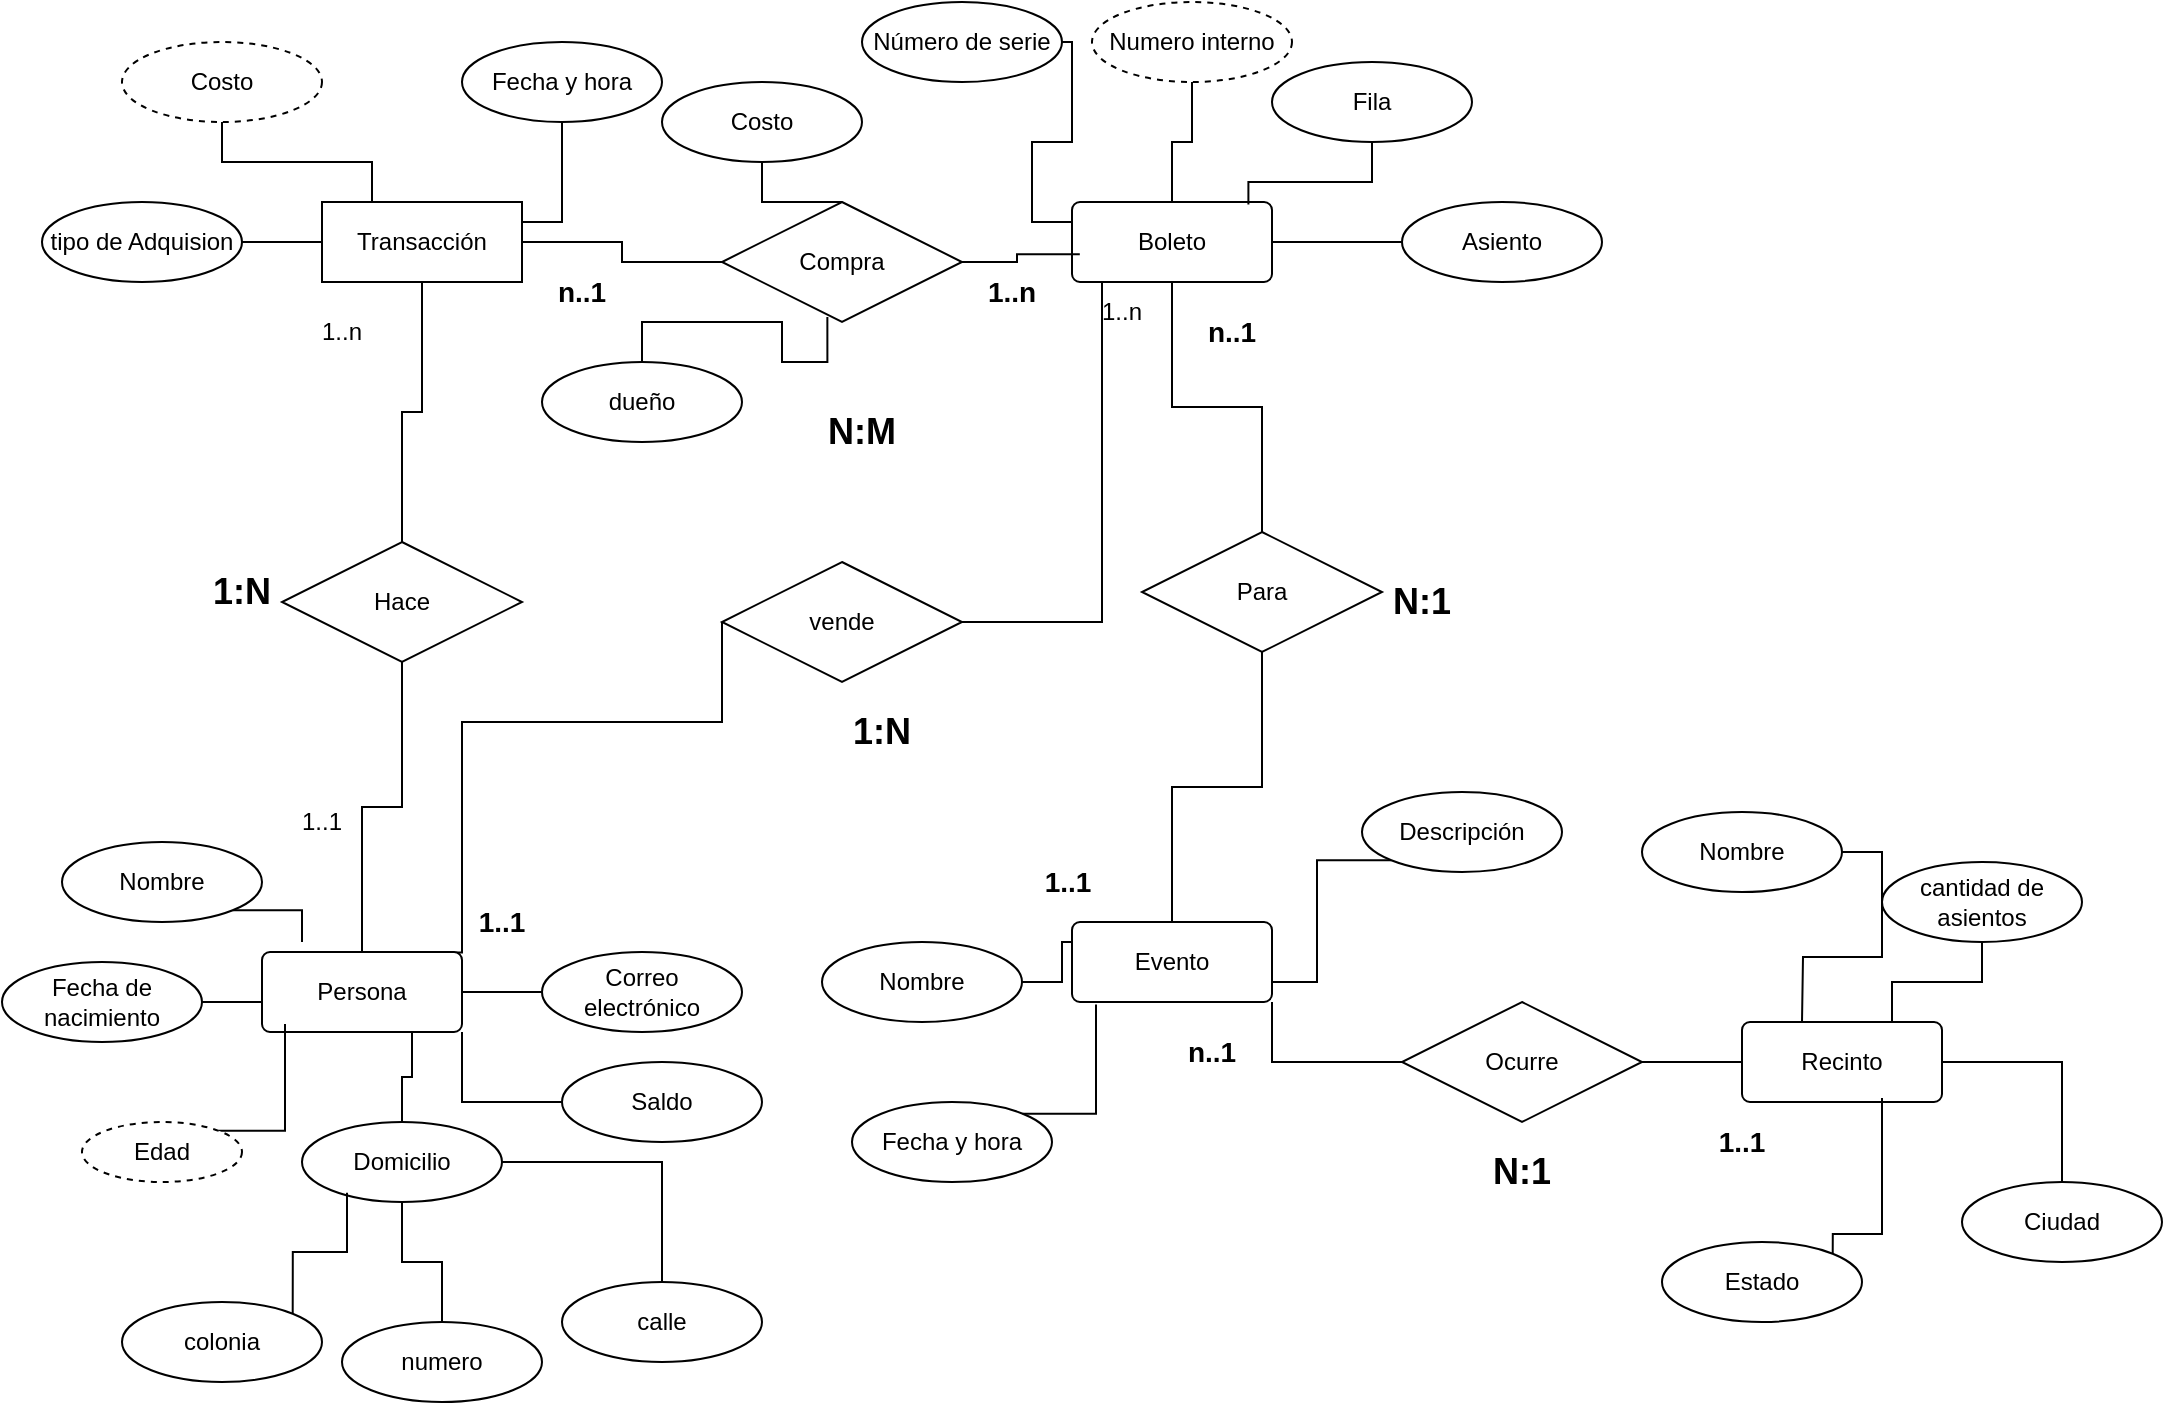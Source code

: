 <mxfile version="26.0.14">
  <diagram name="Página-1" id="JQGWfBgSjvmWURfwQRNJ">
    <mxGraphModel dx="1976" dy="804" grid="1" gridSize="10" guides="1" tooltips="1" connect="1" arrows="1" fold="1" page="1" pageScale="1" pageWidth="827" pageHeight="1169" math="0" shadow="0">
      <root>
        <mxCell id="0" />
        <mxCell id="1" parent="0" />
        <mxCell id="ULvDlD9Oqm8bPdQTXCZo-31" style="edgeStyle=orthogonalEdgeStyle;rounded=0;orthogonalLoop=1;jettySize=auto;html=1;entryX=0.5;entryY=0;entryDx=0;entryDy=0;endArrow=none;startFill=0;" parent="1" source="ULvDlD9Oqm8bPdQTXCZo-1" target="ULvDlD9Oqm8bPdQTXCZo-25" edge="1">
          <mxGeometry relative="1" as="geometry" />
        </mxCell>
        <mxCell id="ULvDlD9Oqm8bPdQTXCZo-1" value="Boleto" style="rounded=1;arcSize=10;whiteSpace=wrap;html=1;align=center;" parent="1" vertex="1">
          <mxGeometry x="425" y="120" width="100" height="40" as="geometry" />
        </mxCell>
        <mxCell id="1qpl8nGFopjfrL8n59NP-15" style="edgeStyle=orthogonalEdgeStyle;rounded=0;orthogonalLoop=1;jettySize=auto;html=1;exitX=1;exitY=1;exitDx=0;exitDy=0;entryX=0;entryY=0.5;entryDx=0;entryDy=0;endArrow=none;startFill=0;" edge="1" parent="1" source="ULvDlD9Oqm8bPdQTXCZo-2" target="1qpl8nGFopjfrL8n59NP-14">
          <mxGeometry relative="1" as="geometry" />
        </mxCell>
        <mxCell id="ULvDlD9Oqm8bPdQTXCZo-2" value="Evento" style="rounded=1;arcSize=10;whiteSpace=wrap;html=1;align=center;" parent="1" vertex="1">
          <mxGeometry x="425" y="480" width="100" height="40" as="geometry" />
        </mxCell>
        <mxCell id="ULvDlD9Oqm8bPdQTXCZo-27" style="edgeStyle=orthogonalEdgeStyle;rounded=0;orthogonalLoop=1;jettySize=auto;html=1;exitX=0.5;exitY=0;exitDx=0;exitDy=0;entryX=0.5;entryY=1;entryDx=0;entryDy=0;endArrow=none;startFill=0;" parent="1" source="ULvDlD9Oqm8bPdQTXCZo-3" target="ULvDlD9Oqm8bPdQTXCZo-24" edge="1">
          <mxGeometry relative="1" as="geometry" />
        </mxCell>
        <mxCell id="ULvDlD9Oqm8bPdQTXCZo-64" style="edgeStyle=orthogonalEdgeStyle;rounded=0;orthogonalLoop=1;jettySize=auto;html=1;exitX=0.859;exitY=0.005;exitDx=0;exitDy=0;entryX=0;entryY=0.5;entryDx=0;entryDy=0;endArrow=none;startFill=0;exitPerimeter=0;" parent="1" source="ULvDlD9Oqm8bPdQTXCZo-3" target="ULvDlD9Oqm8bPdQTXCZo-62" edge="1">
          <mxGeometry relative="1" as="geometry">
            <Array as="points">
              <mxPoint x="120" y="495" />
              <mxPoint x="120" y="380" />
              <mxPoint x="250" y="380" />
            </Array>
          </mxGeometry>
        </mxCell>
        <mxCell id="ULvDlD9Oqm8bPdQTXCZo-3" value="Persona" style="rounded=1;arcSize=10;whiteSpace=wrap;html=1;align=center;" parent="1" vertex="1">
          <mxGeometry x="20" y="495" width="100" height="40" as="geometry" />
        </mxCell>
        <mxCell id="ULvDlD9Oqm8bPdQTXCZo-29" style="edgeStyle=orthogonalEdgeStyle;rounded=0;orthogonalLoop=1;jettySize=auto;html=1;entryX=0;entryY=0.5;entryDx=0;entryDy=0;endArrow=none;startFill=0;" parent="1" source="ULvDlD9Oqm8bPdQTXCZo-4" target="ULvDlD9Oqm8bPdQTXCZo-26" edge="1">
          <mxGeometry relative="1" as="geometry" />
        </mxCell>
        <mxCell id="ULvDlD9Oqm8bPdQTXCZo-4" value="Transacción" style="whiteSpace=wrap;html=1;align=center;" parent="1" vertex="1">
          <mxGeometry x="50" y="120" width="100" height="40" as="geometry" />
        </mxCell>
        <mxCell id="ULvDlD9Oqm8bPdQTXCZo-39" style="edgeStyle=orthogonalEdgeStyle;rounded=0;orthogonalLoop=1;jettySize=auto;html=1;endArrow=none;startFill=0;" parent="1" source="ULvDlD9Oqm8bPdQTXCZo-5" target="ULvDlD9Oqm8bPdQTXCZo-4" edge="1">
          <mxGeometry relative="1" as="geometry" />
        </mxCell>
        <mxCell id="ULvDlD9Oqm8bPdQTXCZo-5" value="tipo de Adquision" style="ellipse;whiteSpace=wrap;html=1;align=center;" parent="1" vertex="1">
          <mxGeometry x="-90" y="120" width="100" height="40" as="geometry" />
        </mxCell>
        <mxCell id="ULvDlD9Oqm8bPdQTXCZo-35" style="edgeStyle=orthogonalEdgeStyle;rounded=0;orthogonalLoop=1;jettySize=auto;html=1;exitX=1;exitY=0.5;exitDx=0;exitDy=0;entryX=0;entryY=0.5;entryDx=0;entryDy=0;endArrow=none;startFill=0;" parent="1" source="ULvDlD9Oqm8bPdQTXCZo-6" target="ULvDlD9Oqm8bPdQTXCZo-3" edge="1">
          <mxGeometry relative="1" as="geometry" />
        </mxCell>
        <mxCell id="ULvDlD9Oqm8bPdQTXCZo-6" value="Fecha de nacimiento" style="ellipse;whiteSpace=wrap;html=1;align=center;" parent="1" vertex="1">
          <mxGeometry x="-110" y="500" width="100" height="40" as="geometry" />
        </mxCell>
        <mxCell id="ULvDlD9Oqm8bPdQTXCZo-37" style="edgeStyle=orthogonalEdgeStyle;rounded=0;orthogonalLoop=1;jettySize=auto;html=1;exitX=0.5;exitY=0;exitDx=0;exitDy=0;entryX=0.75;entryY=1;entryDx=0;entryDy=0;endArrow=none;startFill=0;" parent="1" source="ULvDlD9Oqm8bPdQTXCZo-7" target="ULvDlD9Oqm8bPdQTXCZo-3" edge="1">
          <mxGeometry relative="1" as="geometry" />
        </mxCell>
        <mxCell id="ULvDlD9Oqm8bPdQTXCZo-7" value="Domicilio" style="ellipse;whiteSpace=wrap;html=1;align=center;" parent="1" vertex="1">
          <mxGeometry x="40" y="580" width="100" height="40" as="geometry" />
        </mxCell>
        <mxCell id="ULvDlD9Oqm8bPdQTXCZo-8" value="Estado" style="ellipse;whiteSpace=wrap;html=1;align=center;" parent="1" vertex="1">
          <mxGeometry x="720" y="640" width="100" height="40" as="geometry" />
        </mxCell>
        <mxCell id="ULvDlD9Oqm8bPdQTXCZo-47" style="edgeStyle=orthogonalEdgeStyle;rounded=0;orthogonalLoop=1;jettySize=auto;html=1;exitX=0;exitY=1;exitDx=0;exitDy=0;entryX=1;entryY=0.75;entryDx=0;entryDy=0;endArrow=none;startFill=0;" parent="1" source="ULvDlD9Oqm8bPdQTXCZo-9" target="ULvDlD9Oqm8bPdQTXCZo-2" edge="1">
          <mxGeometry relative="1" as="geometry" />
        </mxCell>
        <mxCell id="ULvDlD9Oqm8bPdQTXCZo-9" value="Descripción" style="ellipse;whiteSpace=wrap;html=1;align=center;" parent="1" vertex="1">
          <mxGeometry x="570" y="415" width="100" height="40" as="geometry" />
        </mxCell>
        <mxCell id="1qpl8nGFopjfrL8n59NP-7" style="edgeStyle=orthogonalEdgeStyle;rounded=0;orthogonalLoop=1;jettySize=auto;html=1;exitX=0.5;exitY=0;exitDx=0;exitDy=0;entryX=1;entryY=0.5;entryDx=0;entryDy=0;endArrow=none;startFill=0;" edge="1" parent="1" source="ULvDlD9Oqm8bPdQTXCZo-11" target="1qpl8nGFopjfrL8n59NP-6">
          <mxGeometry relative="1" as="geometry" />
        </mxCell>
        <mxCell id="ULvDlD9Oqm8bPdQTXCZo-11" value="Ciudad" style="ellipse;whiteSpace=wrap;html=1;align=center;" parent="1" vertex="1">
          <mxGeometry x="870" y="610" width="100" height="40" as="geometry" />
        </mxCell>
        <mxCell id="ULvDlD9Oqm8bPdQTXCZo-41" style="edgeStyle=orthogonalEdgeStyle;rounded=0;orthogonalLoop=1;jettySize=auto;html=1;exitX=0.5;exitY=1;exitDx=0;exitDy=0;entryX=1;entryY=0.25;entryDx=0;entryDy=0;endArrow=none;startFill=0;" parent="1" source="ULvDlD9Oqm8bPdQTXCZo-12" target="ULvDlD9Oqm8bPdQTXCZo-4" edge="1">
          <mxGeometry relative="1" as="geometry" />
        </mxCell>
        <mxCell id="ULvDlD9Oqm8bPdQTXCZo-12" value="Fecha y hora" style="ellipse;whiteSpace=wrap;html=1;align=center;" parent="1" vertex="1">
          <mxGeometry x="120" y="40" width="100" height="40" as="geometry" />
        </mxCell>
        <mxCell id="ULvDlD9Oqm8bPdQTXCZo-45" style="edgeStyle=orthogonalEdgeStyle;rounded=0;orthogonalLoop=1;jettySize=auto;html=1;entryX=1;entryY=0.5;entryDx=0;entryDy=0;endArrow=none;startFill=0;" parent="1" source="ULvDlD9Oqm8bPdQTXCZo-13" target="ULvDlD9Oqm8bPdQTXCZo-1" edge="1">
          <mxGeometry relative="1" as="geometry" />
        </mxCell>
        <mxCell id="ULvDlD9Oqm8bPdQTXCZo-13" value="Asiento" style="ellipse;whiteSpace=wrap;html=1;align=center;" parent="1" vertex="1">
          <mxGeometry x="590" y="120" width="100" height="40" as="geometry" />
        </mxCell>
        <mxCell id="ULvDlD9Oqm8bPdQTXCZo-14" value="Fila" style="ellipse;whiteSpace=wrap;html=1;align=center;" parent="1" vertex="1">
          <mxGeometry x="525" y="50" width="100" height="40" as="geometry" />
        </mxCell>
        <mxCell id="ULvDlD9Oqm8bPdQTXCZo-42" style="edgeStyle=orthogonalEdgeStyle;rounded=0;orthogonalLoop=1;jettySize=auto;html=1;entryX=0;entryY=0.25;entryDx=0;entryDy=0;endArrow=none;startFill=0;" parent="1" source="ULvDlD9Oqm8bPdQTXCZo-15" target="ULvDlD9Oqm8bPdQTXCZo-1" edge="1">
          <mxGeometry relative="1" as="geometry">
            <Array as="points">
              <mxPoint x="425" y="40" />
              <mxPoint x="425" y="90" />
              <mxPoint x="405" y="90" />
              <mxPoint x="405" y="130" />
            </Array>
          </mxGeometry>
        </mxCell>
        <mxCell id="ULvDlD9Oqm8bPdQTXCZo-15" value="Número de serie" style="ellipse;whiteSpace=wrap;html=1;align=center;" parent="1" vertex="1">
          <mxGeometry x="320" y="20" width="100" height="40" as="geometry" />
        </mxCell>
        <mxCell id="ULvDlD9Oqm8bPdQTXCZo-51" style="edgeStyle=orthogonalEdgeStyle;rounded=0;orthogonalLoop=1;jettySize=auto;html=1;entryX=0;entryY=0.25;entryDx=0;entryDy=0;endArrow=none;startFill=0;" parent="1" source="ULvDlD9Oqm8bPdQTXCZo-16" target="ULvDlD9Oqm8bPdQTXCZo-2" edge="1">
          <mxGeometry relative="1" as="geometry" />
        </mxCell>
        <mxCell id="ULvDlD9Oqm8bPdQTXCZo-16" value="Nombre" style="ellipse;whiteSpace=wrap;html=1;align=center;" parent="1" vertex="1">
          <mxGeometry x="300" y="490" width="100" height="40" as="geometry" />
        </mxCell>
        <mxCell id="ULvDlD9Oqm8bPdQTXCZo-43" value="" style="edgeStyle=orthogonalEdgeStyle;rounded=0;orthogonalLoop=1;jettySize=auto;html=1;endArrow=none;startFill=0;" parent="1" source="ULvDlD9Oqm8bPdQTXCZo-17" target="ULvDlD9Oqm8bPdQTXCZo-1" edge="1">
          <mxGeometry relative="1" as="geometry" />
        </mxCell>
        <mxCell id="ULvDlD9Oqm8bPdQTXCZo-17" value="Numero interno" style="ellipse;whiteSpace=wrap;html=1;align=center;dashed=1;" parent="1" vertex="1">
          <mxGeometry x="435" y="20" width="100" height="40" as="geometry" />
        </mxCell>
        <mxCell id="ULvDlD9Oqm8bPdQTXCZo-18" value="Fecha y hora" style="ellipse;whiteSpace=wrap;html=1;align=center;" parent="1" vertex="1">
          <mxGeometry x="315" y="570" width="100" height="40" as="geometry" />
        </mxCell>
        <mxCell id="ULvDlD9Oqm8bPdQTXCZo-34" style="edgeStyle=orthogonalEdgeStyle;rounded=0;orthogonalLoop=1;jettySize=auto;html=1;exitX=1;exitY=1;exitDx=0;exitDy=0;endArrow=none;startFill=0;" parent="1" source="ULvDlD9Oqm8bPdQTXCZo-19" edge="1">
          <mxGeometry relative="1" as="geometry">
            <mxPoint x="40" y="490" as="targetPoint" />
          </mxGeometry>
        </mxCell>
        <mxCell id="ULvDlD9Oqm8bPdQTXCZo-19" value="Nombre" style="ellipse;whiteSpace=wrap;html=1;align=center;" parent="1" vertex="1">
          <mxGeometry x="-80" y="440" width="100" height="40" as="geometry" />
        </mxCell>
        <mxCell id="ULvDlD9Oqm8bPdQTXCZo-36" style="edgeStyle=orthogonalEdgeStyle;rounded=0;orthogonalLoop=1;jettySize=auto;html=1;exitX=1;exitY=0;exitDx=0;exitDy=0;endArrow=none;startFill=0;entryX=0.115;entryY=0.9;entryDx=0;entryDy=0;entryPerimeter=0;" parent="1" source="ULvDlD9Oqm8bPdQTXCZo-20" target="ULvDlD9Oqm8bPdQTXCZo-3" edge="1">
          <mxGeometry relative="1" as="geometry">
            <mxPoint x="30" y="540" as="targetPoint" />
          </mxGeometry>
        </mxCell>
        <mxCell id="ULvDlD9Oqm8bPdQTXCZo-20" value="Edad" style="ellipse;whiteSpace=wrap;html=1;align=center;dashed=1;" parent="1" vertex="1">
          <mxGeometry x="-70" y="580" width="80" height="30" as="geometry" />
        </mxCell>
        <mxCell id="ULvDlD9Oqm8bPdQTXCZo-40" style="edgeStyle=orthogonalEdgeStyle;rounded=0;orthogonalLoop=1;jettySize=auto;html=1;entryX=0.25;entryY=0;entryDx=0;entryDy=0;endArrow=none;startFill=0;" parent="1" source="ULvDlD9Oqm8bPdQTXCZo-22" target="ULvDlD9Oqm8bPdQTXCZo-4" edge="1">
          <mxGeometry relative="1" as="geometry" />
        </mxCell>
        <mxCell id="ULvDlD9Oqm8bPdQTXCZo-22" value="Costo" style="ellipse;whiteSpace=wrap;html=1;align=center;dashed=1;" parent="1" vertex="1">
          <mxGeometry x="-50" y="40" width="100" height="40" as="geometry" />
        </mxCell>
        <mxCell id="ULvDlD9Oqm8bPdQTXCZo-38" style="edgeStyle=orthogonalEdgeStyle;rounded=0;orthogonalLoop=1;jettySize=auto;html=1;exitX=0;exitY=0.5;exitDx=0;exitDy=0;endArrow=none;startFill=0;" parent="1" source="ULvDlD9Oqm8bPdQTXCZo-23" target="ULvDlD9Oqm8bPdQTXCZo-3" edge="1">
          <mxGeometry relative="1" as="geometry" />
        </mxCell>
        <mxCell id="ULvDlD9Oqm8bPdQTXCZo-23" value="Correo electrónico" style="ellipse;whiteSpace=wrap;html=1;align=center;" parent="1" vertex="1">
          <mxGeometry x="160" y="495" width="100" height="40" as="geometry" />
        </mxCell>
        <mxCell id="ULvDlD9Oqm8bPdQTXCZo-28" style="edgeStyle=orthogonalEdgeStyle;rounded=0;orthogonalLoop=1;jettySize=auto;html=1;endArrow=none;startFill=0;" parent="1" source="ULvDlD9Oqm8bPdQTXCZo-24" target="ULvDlD9Oqm8bPdQTXCZo-4" edge="1">
          <mxGeometry relative="1" as="geometry" />
        </mxCell>
        <mxCell id="ULvDlD9Oqm8bPdQTXCZo-24" value="Hace" style="shape=rhombus;perimeter=rhombusPerimeter;whiteSpace=wrap;html=1;align=center;" parent="1" vertex="1">
          <mxGeometry x="30" y="290" width="120" height="60" as="geometry" />
        </mxCell>
        <mxCell id="ULvDlD9Oqm8bPdQTXCZo-32" style="edgeStyle=orthogonalEdgeStyle;rounded=0;orthogonalLoop=1;jettySize=auto;html=1;endArrow=none;startFill=0;" parent="1" source="ULvDlD9Oqm8bPdQTXCZo-25" target="ULvDlD9Oqm8bPdQTXCZo-2" edge="1">
          <mxGeometry relative="1" as="geometry" />
        </mxCell>
        <mxCell id="ULvDlD9Oqm8bPdQTXCZo-25" value="Para" style="shape=rhombus;perimeter=rhombusPerimeter;whiteSpace=wrap;html=1;align=center;" parent="1" vertex="1">
          <mxGeometry x="460" y="285" width="120" height="60" as="geometry" />
        </mxCell>
        <mxCell id="ULvDlD9Oqm8bPdQTXCZo-26" value="Compra" style="shape=rhombus;perimeter=rhombusPerimeter;whiteSpace=wrap;html=1;align=center;" parent="1" vertex="1">
          <mxGeometry x="250" y="120" width="120" height="60" as="geometry" />
        </mxCell>
        <mxCell id="ULvDlD9Oqm8bPdQTXCZo-44" style="edgeStyle=orthogonalEdgeStyle;rounded=0;orthogonalLoop=1;jettySize=auto;html=1;entryX=0.882;entryY=0.031;entryDx=0;entryDy=0;entryPerimeter=0;endArrow=none;startFill=0;" parent="1" source="ULvDlD9Oqm8bPdQTXCZo-14" target="ULvDlD9Oqm8bPdQTXCZo-1" edge="1">
          <mxGeometry relative="1" as="geometry" />
        </mxCell>
        <mxCell id="ULvDlD9Oqm8bPdQTXCZo-50" style="edgeStyle=orthogonalEdgeStyle;rounded=0;orthogonalLoop=1;jettySize=auto;html=1;exitX=1;exitY=0;exitDx=0;exitDy=0;entryX=0.12;entryY=1.031;entryDx=0;entryDy=0;entryPerimeter=0;endArrow=none;startFill=0;" parent="1" source="ULvDlD9Oqm8bPdQTXCZo-18" target="ULvDlD9Oqm8bPdQTXCZo-2" edge="1">
          <mxGeometry relative="1" as="geometry" />
        </mxCell>
        <mxCell id="ULvDlD9Oqm8bPdQTXCZo-52" value="1..n" style="text;html=1;align=center;verticalAlign=middle;whiteSpace=wrap;rounded=0;" parent="1" vertex="1">
          <mxGeometry x="30" y="170" width="60" height="30" as="geometry" />
        </mxCell>
        <mxCell id="ULvDlD9Oqm8bPdQTXCZo-53" value="1..1" style="text;html=1;align=center;verticalAlign=middle;whiteSpace=wrap;rounded=0;" parent="1" vertex="1">
          <mxGeometry x="20" y="415" width="60" height="30" as="geometry" />
        </mxCell>
        <mxCell id="ULvDlD9Oqm8bPdQTXCZo-54" value="&lt;b&gt;&lt;font style=&quot;font-size: 18px;&quot;&gt;1:N&lt;/font&gt;&lt;/b&gt;" style="text;html=1;align=center;verticalAlign=middle;whiteSpace=wrap;rounded=0;" parent="1" vertex="1">
          <mxGeometry x="-20" y="300" width="60" height="30" as="geometry" />
        </mxCell>
        <mxCell id="ULvDlD9Oqm8bPdQTXCZo-56" value="&lt;b&gt;&lt;font style=&quot;font-size: 14px;&quot;&gt;n..1&lt;/font&gt;&lt;/b&gt;" style="text;html=1;align=center;verticalAlign=middle;whiteSpace=wrap;rounded=0;" parent="1" vertex="1">
          <mxGeometry x="150" y="150" width="60" height="30" as="geometry" />
        </mxCell>
        <mxCell id="ULvDlD9Oqm8bPdQTXCZo-57" value="&lt;b&gt;&lt;font style=&quot;font-size: 18px;&quot;&gt;N:M&lt;/font&gt;&lt;/b&gt;" style="text;html=1;align=center;verticalAlign=middle;whiteSpace=wrap;rounded=0;" parent="1" vertex="1">
          <mxGeometry x="290" y="220" width="60" height="30" as="geometry" />
        </mxCell>
        <mxCell id="ULvDlD9Oqm8bPdQTXCZo-59" value="&lt;b&gt;&lt;font style=&quot;font-size: 14px;&quot;&gt;1..1&lt;/font&gt;&lt;/b&gt;" style="text;html=1;align=center;verticalAlign=middle;whiteSpace=wrap;rounded=0;" parent="1" vertex="1">
          <mxGeometry x="393" y="445" width="60" height="30" as="geometry" />
        </mxCell>
        <mxCell id="ULvDlD9Oqm8bPdQTXCZo-60" value="&lt;b&gt;&lt;font style=&quot;font-size: 14px;&quot;&gt;n..1&lt;/font&gt;&lt;/b&gt;" style="text;html=1;align=center;verticalAlign=middle;whiteSpace=wrap;rounded=0;" parent="1" vertex="1">
          <mxGeometry x="475" y="170" width="60" height="30" as="geometry" />
        </mxCell>
        <mxCell id="ULvDlD9Oqm8bPdQTXCZo-61" value="&lt;b&gt;&lt;font style=&quot;font-size: 18px;&quot;&gt;N:1&lt;/font&gt;&lt;/b&gt;" style="text;html=1;align=center;verticalAlign=middle;whiteSpace=wrap;rounded=0;" parent="1" vertex="1">
          <mxGeometry x="570" y="305" width="60" height="30" as="geometry" />
        </mxCell>
        <mxCell id="ULvDlD9Oqm8bPdQTXCZo-65" style="edgeStyle=orthogonalEdgeStyle;rounded=0;orthogonalLoop=1;jettySize=auto;html=1;exitX=1;exitY=0.5;exitDx=0;exitDy=0;endArrow=none;startFill=0;" parent="1" source="ULvDlD9Oqm8bPdQTXCZo-62" target="ULvDlD9Oqm8bPdQTXCZo-1" edge="1">
          <mxGeometry relative="1" as="geometry">
            <Array as="points">
              <mxPoint x="440" y="330" />
            </Array>
          </mxGeometry>
        </mxCell>
        <mxCell id="ULvDlD9Oqm8bPdQTXCZo-62" value="vende" style="shape=rhombus;perimeter=rhombusPerimeter;whiteSpace=wrap;html=1;align=center;" parent="1" vertex="1">
          <mxGeometry x="250" y="300" width="120" height="60" as="geometry" />
        </mxCell>
        <mxCell id="ULvDlD9Oqm8bPdQTXCZo-55" value="&lt;b&gt;&lt;font style=&quot;font-size: 14px;&quot;&gt;1..n&lt;/font&gt;&lt;/b&gt;" style="text;html=1;align=center;verticalAlign=middle;whiteSpace=wrap;rounded=0;" parent="1" vertex="1">
          <mxGeometry x="365" y="150" width="60" height="30" as="geometry" />
        </mxCell>
        <mxCell id="ULvDlD9Oqm8bPdQTXCZo-67" style="edgeStyle=orthogonalEdgeStyle;rounded=0;orthogonalLoop=1;jettySize=auto;html=1;exitX=1;exitY=0.5;exitDx=0;exitDy=0;entryX=0.039;entryY=0.652;entryDx=0;entryDy=0;entryPerimeter=0;endArrow=none;startFill=0;" parent="1" source="ULvDlD9Oqm8bPdQTXCZo-26" target="ULvDlD9Oqm8bPdQTXCZo-1" edge="1">
          <mxGeometry relative="1" as="geometry" />
        </mxCell>
        <mxCell id="ULvDlD9Oqm8bPdQTXCZo-69" value="&lt;b&gt;&lt;font style=&quot;font-size: 18px;&quot;&gt;1:N&lt;/font&gt;&lt;/b&gt;" style="text;html=1;align=center;verticalAlign=middle;whiteSpace=wrap;rounded=0;" parent="1" vertex="1">
          <mxGeometry x="300" y="370" width="60" height="30" as="geometry" />
        </mxCell>
        <mxCell id="ULvDlD9Oqm8bPdQTXCZo-70" value="1..n" style="text;html=1;align=center;verticalAlign=middle;whiteSpace=wrap;rounded=0;" parent="1" vertex="1">
          <mxGeometry x="420" y="160" width="60" height="30" as="geometry" />
        </mxCell>
        <mxCell id="ULvDlD9Oqm8bPdQTXCZo-71" value="&lt;b&gt;&lt;font style=&quot;font-size: 14px;&quot;&gt;1..1&lt;/font&gt;&lt;/b&gt;" style="text;html=1;align=center;verticalAlign=middle;whiteSpace=wrap;rounded=0;" parent="1" vertex="1">
          <mxGeometry x="110" y="465" width="60" height="30" as="geometry" />
        </mxCell>
        <mxCell id="ULvDlD9Oqm8bPdQTXCZo-79" style="edgeStyle=orthogonalEdgeStyle;rounded=0;orthogonalLoop=1;jettySize=auto;html=1;exitX=0.5;exitY=0;exitDx=0;exitDy=0;endArrow=none;startFill=0;" parent="1" source="ULvDlD9Oqm8bPdQTXCZo-75" target="ULvDlD9Oqm8bPdQTXCZo-7" edge="1">
          <mxGeometry relative="1" as="geometry" />
        </mxCell>
        <mxCell id="ULvDlD9Oqm8bPdQTXCZo-75" value="numero" style="ellipse;whiteSpace=wrap;html=1;align=center;" parent="1" vertex="1">
          <mxGeometry x="60" y="680" width="100" height="40" as="geometry" />
        </mxCell>
        <mxCell id="ULvDlD9Oqm8bPdQTXCZo-76" value="colonia" style="ellipse;whiteSpace=wrap;html=1;align=center;" parent="1" vertex="1">
          <mxGeometry x="-50" y="670" width="100" height="40" as="geometry" />
        </mxCell>
        <mxCell id="ULvDlD9Oqm8bPdQTXCZo-80" style="edgeStyle=orthogonalEdgeStyle;rounded=0;orthogonalLoop=1;jettySize=auto;html=1;exitX=0.5;exitY=0;exitDx=0;exitDy=0;entryX=1;entryY=0.5;entryDx=0;entryDy=0;endArrow=none;startFill=0;" parent="1" source="ULvDlD9Oqm8bPdQTXCZo-77" target="ULvDlD9Oqm8bPdQTXCZo-7" edge="1">
          <mxGeometry relative="1" as="geometry" />
        </mxCell>
        <mxCell id="ULvDlD9Oqm8bPdQTXCZo-77" value="calle" style="ellipse;whiteSpace=wrap;html=1;align=center;" parent="1" vertex="1">
          <mxGeometry x="170" y="660" width="100" height="40" as="geometry" />
        </mxCell>
        <mxCell id="ULvDlD9Oqm8bPdQTXCZo-78" style="edgeStyle=orthogonalEdgeStyle;rounded=0;orthogonalLoop=1;jettySize=auto;html=1;exitX=1;exitY=0;exitDx=0;exitDy=0;entryX=0.225;entryY=0.883;entryDx=0;entryDy=0;entryPerimeter=0;endArrow=none;startFill=0;" parent="1" source="ULvDlD9Oqm8bPdQTXCZo-76" target="ULvDlD9Oqm8bPdQTXCZo-7" edge="1">
          <mxGeometry relative="1" as="geometry" />
        </mxCell>
        <mxCell id="ULvDlD9Oqm8bPdQTXCZo-82" style="edgeStyle=orthogonalEdgeStyle;rounded=0;orthogonalLoop=1;jettySize=auto;html=1;exitX=0;exitY=0.5;exitDx=0;exitDy=0;entryX=1;entryY=1;entryDx=0;entryDy=0;endArrow=none;startFill=0;" parent="1" source="ULvDlD9Oqm8bPdQTXCZo-81" target="ULvDlD9Oqm8bPdQTXCZo-3" edge="1">
          <mxGeometry relative="1" as="geometry" />
        </mxCell>
        <mxCell id="ULvDlD9Oqm8bPdQTXCZo-81" value="Saldo" style="ellipse;whiteSpace=wrap;html=1;align=center;" parent="1" vertex="1">
          <mxGeometry x="170" y="550" width="100" height="40" as="geometry" />
        </mxCell>
        <mxCell id="1qpl8nGFopjfrL8n59NP-3" style="edgeStyle=orthogonalEdgeStyle;rounded=0;orthogonalLoop=1;jettySize=auto;html=1;entryX=0.5;entryY=0;entryDx=0;entryDy=0;endArrow=none;startFill=0;" edge="1" parent="1" source="1qpl8nGFopjfrL8n59NP-2" target="ULvDlD9Oqm8bPdQTXCZo-26">
          <mxGeometry relative="1" as="geometry" />
        </mxCell>
        <mxCell id="1qpl8nGFopjfrL8n59NP-2" value="Costo" style="ellipse;whiteSpace=wrap;html=1;align=center;" vertex="1" parent="1">
          <mxGeometry x="220" y="60" width="100" height="40" as="geometry" />
        </mxCell>
        <mxCell id="1qpl8nGFopjfrL8n59NP-4" value="dueño" style="ellipse;whiteSpace=wrap;html=1;align=center;" vertex="1" parent="1">
          <mxGeometry x="160" y="200" width="100" height="40" as="geometry" />
        </mxCell>
        <mxCell id="1qpl8nGFopjfrL8n59NP-5" style="edgeStyle=orthogonalEdgeStyle;rounded=0;orthogonalLoop=1;jettySize=auto;html=1;entryX=0.439;entryY=0.958;entryDx=0;entryDy=0;entryPerimeter=0;endArrow=none;startFill=0;" edge="1" parent="1" source="1qpl8nGFopjfrL8n59NP-4" target="ULvDlD9Oqm8bPdQTXCZo-26">
          <mxGeometry relative="1" as="geometry" />
        </mxCell>
        <mxCell id="1qpl8nGFopjfrL8n59NP-6" value="Recinto" style="rounded=1;arcSize=10;whiteSpace=wrap;html=1;align=center;" vertex="1" parent="1">
          <mxGeometry x="760" y="530" width="100" height="40" as="geometry" />
        </mxCell>
        <mxCell id="1qpl8nGFopjfrL8n59NP-8" style="edgeStyle=orthogonalEdgeStyle;rounded=0;orthogonalLoop=1;jettySize=auto;html=1;exitX=1;exitY=0;exitDx=0;exitDy=0;endArrow=none;startFill=0;" edge="1" parent="1" source="ULvDlD9Oqm8bPdQTXCZo-8">
          <mxGeometry relative="1" as="geometry">
            <mxPoint x="830" y="568" as="targetPoint" />
            <Array as="points">
              <mxPoint x="805" y="636" />
              <mxPoint x="830" y="636" />
            </Array>
          </mxGeometry>
        </mxCell>
        <mxCell id="1qpl8nGFopjfrL8n59NP-10" value="Nombre" style="ellipse;whiteSpace=wrap;html=1;align=center;" vertex="1" parent="1">
          <mxGeometry x="710" y="425" width="100" height="40" as="geometry" />
        </mxCell>
        <mxCell id="1qpl8nGFopjfrL8n59NP-11" value="cantidad de asientos" style="ellipse;whiteSpace=wrap;html=1;align=center;" vertex="1" parent="1">
          <mxGeometry x="830" y="450" width="100" height="40" as="geometry" />
        </mxCell>
        <mxCell id="1qpl8nGFopjfrL8n59NP-12" style="edgeStyle=orthogonalEdgeStyle;rounded=0;orthogonalLoop=1;jettySize=auto;html=1;exitX=0.5;exitY=1;exitDx=0;exitDy=0;endArrow=none;startFill=0;entryX=0.75;entryY=0;entryDx=0;entryDy=0;" edge="1" parent="1" source="1qpl8nGFopjfrL8n59NP-11" target="1qpl8nGFopjfrL8n59NP-6">
          <mxGeometry relative="1" as="geometry">
            <mxPoint x="840" y="520" as="targetPoint" />
          </mxGeometry>
        </mxCell>
        <mxCell id="1qpl8nGFopjfrL8n59NP-13" style="edgeStyle=orthogonalEdgeStyle;rounded=0;orthogonalLoop=1;jettySize=auto;html=1;exitX=1;exitY=0.5;exitDx=0;exitDy=0;endArrow=none;startFill=0;" edge="1" parent="1" source="1qpl8nGFopjfrL8n59NP-10">
          <mxGeometry relative="1" as="geometry">
            <mxPoint x="790" y="530" as="targetPoint" />
          </mxGeometry>
        </mxCell>
        <mxCell id="1qpl8nGFopjfrL8n59NP-16" style="edgeStyle=orthogonalEdgeStyle;rounded=0;orthogonalLoop=1;jettySize=auto;html=1;exitX=1;exitY=0.5;exitDx=0;exitDy=0;entryX=0;entryY=0.5;entryDx=0;entryDy=0;endArrow=none;startFill=0;" edge="1" parent="1" source="1qpl8nGFopjfrL8n59NP-14" target="1qpl8nGFopjfrL8n59NP-6">
          <mxGeometry relative="1" as="geometry" />
        </mxCell>
        <mxCell id="1qpl8nGFopjfrL8n59NP-14" value="Ocurre" style="shape=rhombus;perimeter=rhombusPerimeter;whiteSpace=wrap;html=1;align=center;" vertex="1" parent="1">
          <mxGeometry x="590" y="520" width="120" height="60" as="geometry" />
        </mxCell>
        <mxCell id="1qpl8nGFopjfrL8n59NP-17" value="&lt;b&gt;&lt;font style=&quot;font-size: 14px;&quot;&gt;n..1&lt;/font&gt;&lt;/b&gt;" style="text;html=1;align=center;verticalAlign=middle;whiteSpace=wrap;rounded=0;" vertex="1" parent="1">
          <mxGeometry x="465" y="530" width="60" height="30" as="geometry" />
        </mxCell>
        <mxCell id="1qpl8nGFopjfrL8n59NP-18" value="&lt;b&gt;&lt;font style=&quot;font-size: 14px;&quot;&gt;1..1&lt;/font&gt;&lt;/b&gt;" style="text;html=1;align=center;verticalAlign=middle;whiteSpace=wrap;rounded=0;" vertex="1" parent="1">
          <mxGeometry x="730" y="575" width="60" height="30" as="geometry" />
        </mxCell>
        <mxCell id="1qpl8nGFopjfrL8n59NP-19" value="&lt;b&gt;&lt;font style=&quot;font-size: 18px;&quot;&gt;N:1&lt;/font&gt;&lt;/b&gt;" style="text;html=1;align=center;verticalAlign=middle;whiteSpace=wrap;rounded=0;" vertex="1" parent="1">
          <mxGeometry x="620" y="590" width="60" height="30" as="geometry" />
        </mxCell>
      </root>
    </mxGraphModel>
  </diagram>
</mxfile>
